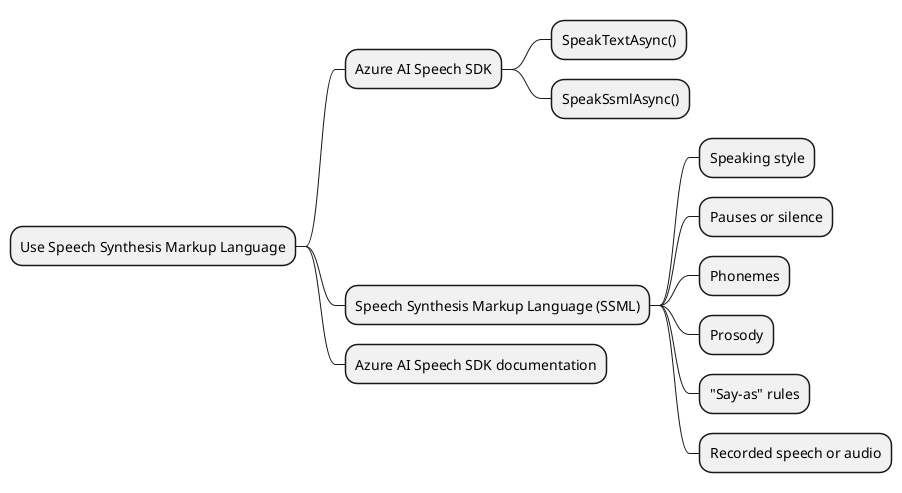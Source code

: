 @startmindmap
* Use Speech Synthesis Markup Language
** Azure AI Speech SDK
*** SpeakTextAsync()
*** SpeakSsmlAsync()
** Speech Synthesis Markup Language (SSML)
*** Speaking style
*** Pauses or silence
*** Phonemes
*** Prosody
*** "Say-as" rules
*** Recorded speech or audio
** Azure AI Speech SDK documentation
@endmindmap